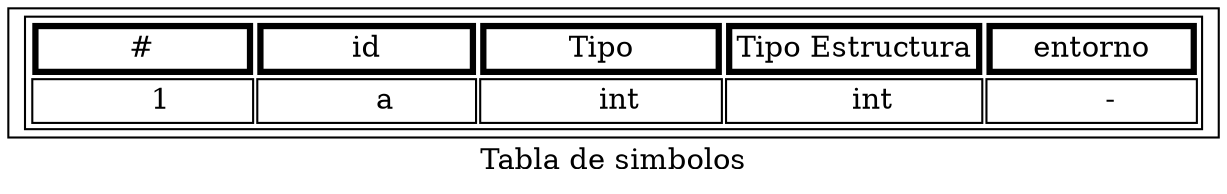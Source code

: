 digraph G {
        label="Tabla de simbolos"
        node[shape=box]
       a0 [label=<
       <TABLE border="1" >
        <TR>
        <TD border="3" >#</TD>
        <TD border="3">id</TD>
        <TD border="3">Tipo</TD>
        <TD border="3">Tipo Estructura</TD>
        <TD border="3">entorno</TD>
        </TR><TR>
        <TD>
            1
        </TD>
        <TD>
            a
        </TD>
        <TD>
            int
        </TD>
        <TD>
            int
        </TD>
        <TD>
            -
        </TD>
    </TR></TABLE>>]; }